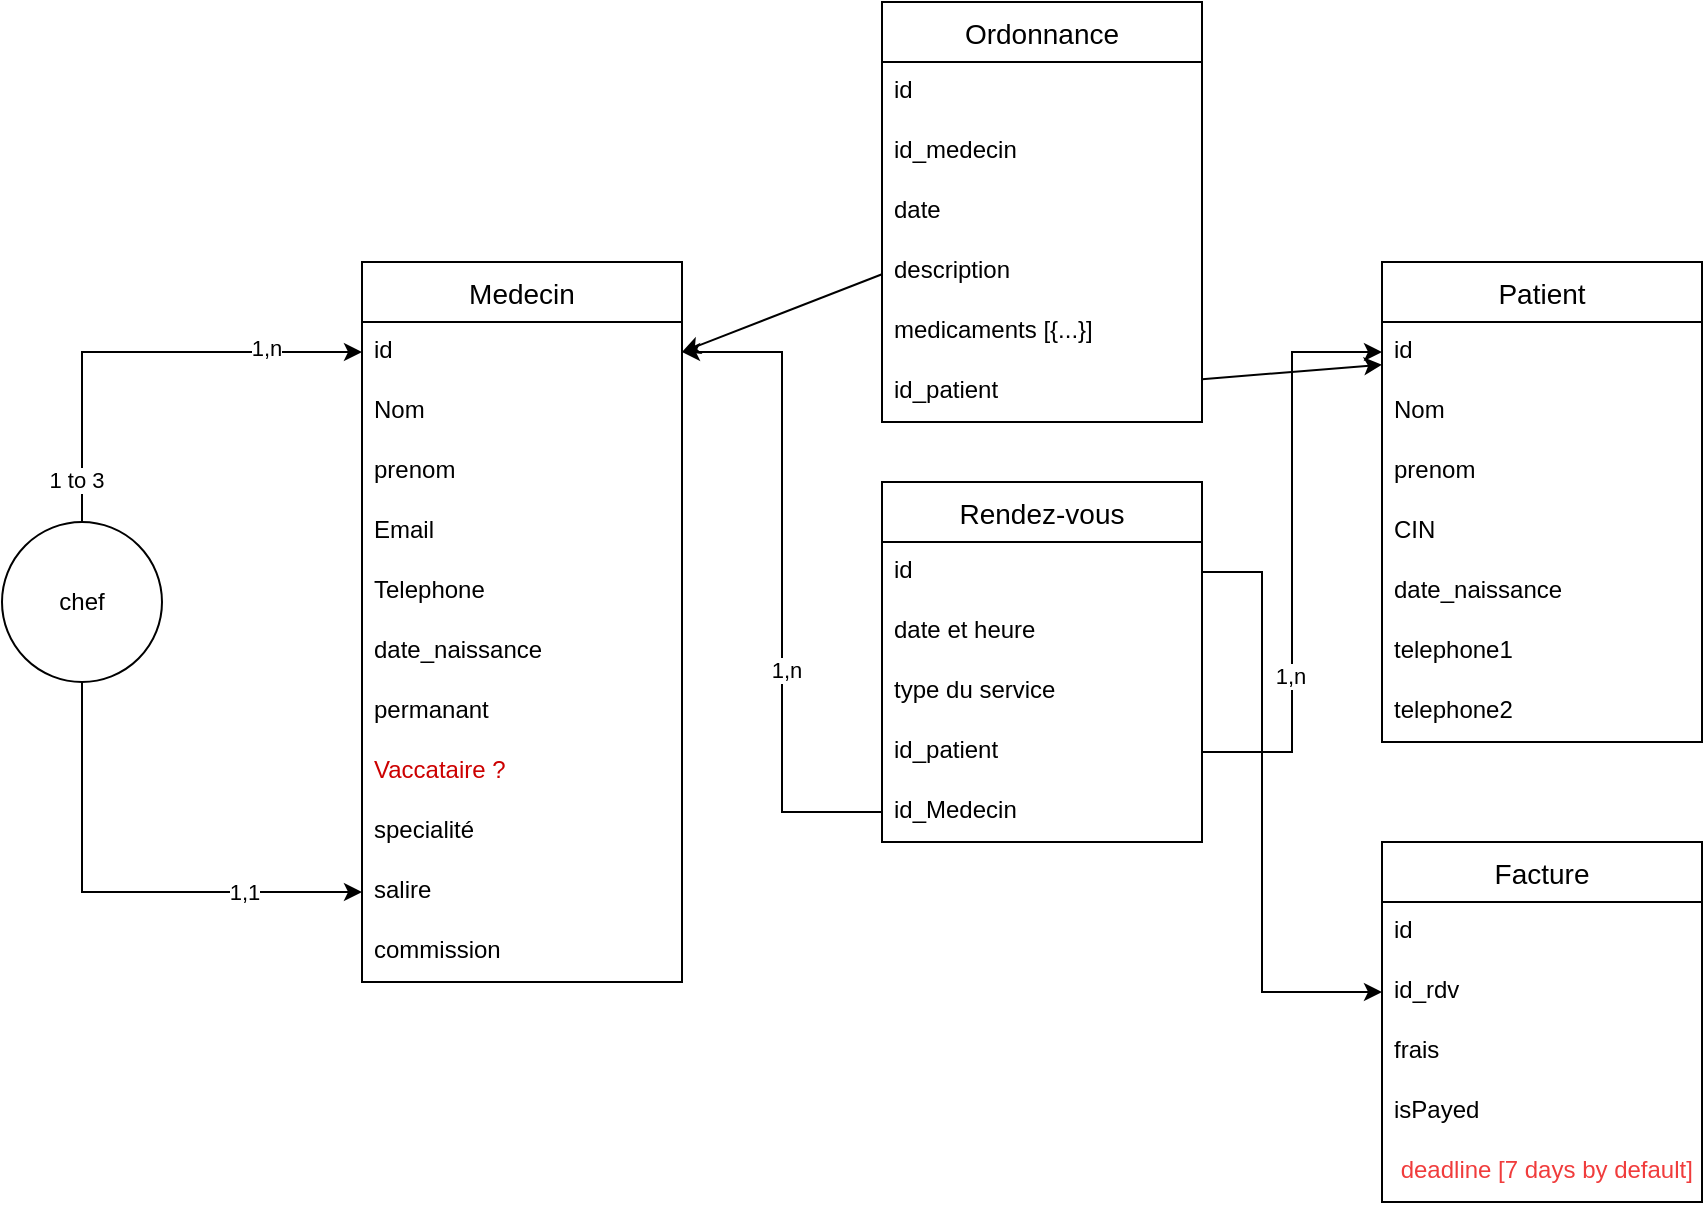 <mxfile>
    <diagram id="FAkyzKnRZ9UgZjgqg-Rs" name="Page-1">
        <mxGraphModel dx="1066" dy="1563" grid="1" gridSize="10" guides="1" tooltips="1" connect="1" arrows="1" fold="1" page="1" pageScale="1" pageWidth="1100" pageHeight="850" math="0" shadow="0">
            <root>
                <mxCell id="0"/>
                <mxCell id="1" parent="0"/>
                <mxCell id="SpiopaUgSZmg_3g3enQn-1" value="Medecin" style="swimlane;fontStyle=0;childLayout=stackLayout;horizontal=1;startSize=30;horizontalStack=0;resizeParent=1;resizeParentMax=0;resizeLast=0;collapsible=1;marginBottom=0;align=center;fontSize=14;" parent="1" vertex="1">
                    <mxGeometry x="290" y="90" width="160" height="360" as="geometry"/>
                </mxCell>
                <mxCell id="SpiopaUgSZmg_3g3enQn-2" value="id" style="text;strokeColor=none;fillColor=none;spacingLeft=4;spacingRight=4;overflow=hidden;rotatable=0;points=[[0,0.5],[1,0.5]];portConstraint=eastwest;fontSize=12;" parent="SpiopaUgSZmg_3g3enQn-1" vertex="1">
                    <mxGeometry y="30" width="160" height="30" as="geometry"/>
                </mxCell>
                <mxCell id="SpiopaUgSZmg_3g3enQn-3" value="Nom" style="text;strokeColor=none;fillColor=none;spacingLeft=4;spacingRight=4;overflow=hidden;rotatable=0;points=[[0,0.5],[1,0.5]];portConstraint=eastwest;fontSize=12;" parent="SpiopaUgSZmg_3g3enQn-1" vertex="1">
                    <mxGeometry y="60" width="160" height="30" as="geometry"/>
                </mxCell>
                <mxCell id="SpiopaUgSZmg_3g3enQn-5" value="prenom" style="text;strokeColor=none;fillColor=none;spacingLeft=4;spacingRight=4;overflow=hidden;rotatable=0;points=[[0,0.5],[1,0.5]];portConstraint=eastwest;fontSize=12;" parent="SpiopaUgSZmg_3g3enQn-1" vertex="1">
                    <mxGeometry y="90" width="160" height="30" as="geometry"/>
                </mxCell>
                <mxCell id="SpiopaUgSZmg_3g3enQn-6" value="Email" style="text;strokeColor=none;fillColor=none;spacingLeft=4;spacingRight=4;overflow=hidden;rotatable=0;points=[[0,0.5],[1,0.5]];portConstraint=eastwest;fontSize=12;" parent="SpiopaUgSZmg_3g3enQn-1" vertex="1">
                    <mxGeometry y="120" width="160" height="30" as="geometry"/>
                </mxCell>
                <mxCell id="SpiopaUgSZmg_3g3enQn-7" value="Telephone" style="text;strokeColor=none;fillColor=none;spacingLeft=4;spacingRight=4;overflow=hidden;rotatable=0;points=[[0,0.5],[1,0.5]];portConstraint=eastwest;fontSize=12;" parent="SpiopaUgSZmg_3g3enQn-1" vertex="1">
                    <mxGeometry y="150" width="160" height="30" as="geometry"/>
                </mxCell>
                <mxCell id="SpiopaUgSZmg_3g3enQn-8" value="date_naissance" style="text;strokeColor=none;fillColor=none;spacingLeft=4;spacingRight=4;overflow=hidden;rotatable=0;points=[[0,0.5],[1,0.5]];portConstraint=eastwest;fontSize=12;" parent="SpiopaUgSZmg_3g3enQn-1" vertex="1">
                    <mxGeometry y="180" width="160" height="30" as="geometry"/>
                </mxCell>
                <mxCell id="SpiopaUgSZmg_3g3enQn-11" value="permanant" style="text;strokeColor=none;fillColor=none;spacingLeft=4;spacingRight=4;overflow=hidden;rotatable=0;points=[[0,0.5],[1,0.5]];portConstraint=eastwest;fontSize=12;" parent="SpiopaUgSZmg_3g3enQn-1" vertex="1">
                    <mxGeometry y="210" width="160" height="30" as="geometry"/>
                </mxCell>
                <mxCell id="SpiopaUgSZmg_3g3enQn-12" value="Vaccataire ?" style="text;strokeColor=none;fillColor=none;spacingLeft=4;spacingRight=4;overflow=hidden;rotatable=0;points=[[0,0.5],[1,0.5]];portConstraint=eastwest;fontSize=12;fontColor=#CC0000;" parent="SpiopaUgSZmg_3g3enQn-1" vertex="1">
                    <mxGeometry y="240" width="160" height="30" as="geometry"/>
                </mxCell>
                <mxCell id="SpiopaUgSZmg_3g3enQn-13" value="specialité" style="text;strokeColor=none;fillColor=none;spacingLeft=4;spacingRight=4;overflow=hidden;rotatable=0;points=[[0,0.5],[1,0.5]];portConstraint=eastwest;fontSize=12;" parent="SpiopaUgSZmg_3g3enQn-1" vertex="1">
                    <mxGeometry y="270" width="160" height="30" as="geometry"/>
                </mxCell>
                <mxCell id="SpiopaUgSZmg_3g3enQn-14" value="salire" style="text;strokeColor=none;fillColor=none;spacingLeft=4;spacingRight=4;overflow=hidden;rotatable=0;points=[[0,0.5],[1,0.5]];portConstraint=eastwest;fontSize=12;" parent="SpiopaUgSZmg_3g3enQn-1" vertex="1">
                    <mxGeometry y="300" width="160" height="30" as="geometry"/>
                </mxCell>
                <mxCell id="SpiopaUgSZmg_3g3enQn-4" value="commission" style="text;strokeColor=none;fillColor=none;spacingLeft=4;spacingRight=4;overflow=hidden;rotatable=0;points=[[0,0.5],[1,0.5]];portConstraint=eastwest;fontSize=12;" parent="SpiopaUgSZmg_3g3enQn-1" vertex="1">
                    <mxGeometry y="330" width="160" height="30" as="geometry"/>
                </mxCell>
                <mxCell id="SpiopaUgSZmg_3g3enQn-15" value="Patient" style="swimlane;fontStyle=0;childLayout=stackLayout;horizontal=1;startSize=30;horizontalStack=0;resizeParent=1;resizeParentMax=0;resizeLast=0;collapsible=1;marginBottom=0;align=center;fontSize=14;" parent="1" vertex="1">
                    <mxGeometry x="800" y="90" width="160" height="240" as="geometry"/>
                </mxCell>
                <mxCell id="SpiopaUgSZmg_3g3enQn-16" value="id" style="text;strokeColor=none;fillColor=none;spacingLeft=4;spacingRight=4;overflow=hidden;rotatable=0;points=[[0,0.5],[1,0.5]];portConstraint=eastwest;fontSize=12;" parent="SpiopaUgSZmg_3g3enQn-15" vertex="1">
                    <mxGeometry y="30" width="160" height="30" as="geometry"/>
                </mxCell>
                <mxCell id="SpiopaUgSZmg_3g3enQn-17" value="Nom" style="text;strokeColor=none;fillColor=none;spacingLeft=4;spacingRight=4;overflow=hidden;rotatable=0;points=[[0,0.5],[1,0.5]];portConstraint=eastwest;fontSize=12;" parent="SpiopaUgSZmg_3g3enQn-15" vertex="1">
                    <mxGeometry y="60" width="160" height="30" as="geometry"/>
                </mxCell>
                <mxCell id="SpiopaUgSZmg_3g3enQn-18" value="prenom" style="text;strokeColor=none;fillColor=none;spacingLeft=4;spacingRight=4;overflow=hidden;rotatable=0;points=[[0,0.5],[1,0.5]];portConstraint=eastwest;fontSize=12;" parent="SpiopaUgSZmg_3g3enQn-15" vertex="1">
                    <mxGeometry y="90" width="160" height="30" as="geometry"/>
                </mxCell>
                <mxCell id="SpiopaUgSZmg_3g3enQn-27" value="CIN" style="text;strokeColor=none;fillColor=none;spacingLeft=4;spacingRight=4;overflow=hidden;rotatable=0;points=[[0,0.5],[1,0.5]];portConstraint=eastwest;fontSize=12;" parent="SpiopaUgSZmg_3g3enQn-15" vertex="1">
                    <mxGeometry y="120" width="160" height="30" as="geometry"/>
                </mxCell>
                <mxCell id="SpiopaUgSZmg_3g3enQn-28" value="date_naissance" style="text;strokeColor=none;fillColor=none;spacingLeft=4;spacingRight=4;overflow=hidden;rotatable=0;points=[[0,0.5],[1,0.5]];portConstraint=eastwest;fontSize=12;" parent="SpiopaUgSZmg_3g3enQn-15" vertex="1">
                    <mxGeometry y="150" width="160" height="30" as="geometry"/>
                </mxCell>
                <mxCell id="SpiopaUgSZmg_3g3enQn-29" value="telephone1" style="text;strokeColor=none;fillColor=none;spacingLeft=4;spacingRight=4;overflow=hidden;rotatable=0;points=[[0,0.5],[1,0.5]];portConstraint=eastwest;fontSize=12;" parent="SpiopaUgSZmg_3g3enQn-15" vertex="1">
                    <mxGeometry y="180" width="160" height="30" as="geometry"/>
                </mxCell>
                <mxCell id="SpiopaUgSZmg_3g3enQn-19" value="telephone2&#10;" style="text;strokeColor=none;fillColor=none;spacingLeft=4;spacingRight=4;overflow=hidden;rotatable=0;points=[[0,0.5],[1,0.5]];portConstraint=eastwest;fontSize=12;" parent="SpiopaUgSZmg_3g3enQn-15" vertex="1">
                    <mxGeometry y="210" width="160" height="30" as="geometry"/>
                </mxCell>
                <mxCell id="SpiopaUgSZmg_3g3enQn-30" value="Facture" style="swimlane;fontStyle=0;childLayout=stackLayout;horizontal=1;startSize=30;horizontalStack=0;resizeParent=1;resizeParentMax=0;resizeLast=0;collapsible=1;marginBottom=0;align=center;fontSize=14;" parent="1" vertex="1">
                    <mxGeometry x="800" y="380" width="160" height="180" as="geometry"/>
                </mxCell>
                <mxCell id="SpiopaUgSZmg_3g3enQn-31" value="id" style="text;strokeColor=none;fillColor=none;spacingLeft=4;spacingRight=4;overflow=hidden;rotatable=0;points=[[0,0.5],[1,0.5]];portConstraint=eastwest;fontSize=12;" parent="SpiopaUgSZmg_3g3enQn-30" vertex="1">
                    <mxGeometry y="30" width="160" height="30" as="geometry"/>
                </mxCell>
                <mxCell id="cY3dwMTK_s5uzF9rzI-u-18" value="id_rdv" style="text;strokeColor=none;fillColor=none;spacingLeft=4;spacingRight=4;overflow=hidden;rotatable=0;points=[[0,0.5],[1,0.5]];portConstraint=eastwest;fontSize=12;" parent="SpiopaUgSZmg_3g3enQn-30" vertex="1">
                    <mxGeometry y="60" width="160" height="30" as="geometry"/>
                </mxCell>
                <mxCell id="cY3dwMTK_s5uzF9rzI-u-12" value="frais" style="text;strokeColor=none;fillColor=none;spacingLeft=4;spacingRight=4;overflow=hidden;rotatable=0;points=[[0,0.5],[1,0.5]];portConstraint=eastwest;fontSize=12;" parent="SpiopaUgSZmg_3g3enQn-30" vertex="1">
                    <mxGeometry y="90" width="160" height="30" as="geometry"/>
                </mxCell>
                <mxCell id="cY3dwMTK_s5uzF9rzI-u-13" value="isPayed " style="text;strokeColor=none;fillColor=none;spacingLeft=4;spacingRight=4;overflow=hidden;rotatable=0;points=[[0,0.5],[1,0.5]];portConstraint=eastwest;fontSize=12;" parent="SpiopaUgSZmg_3g3enQn-30" vertex="1">
                    <mxGeometry y="120" width="160" height="30" as="geometry"/>
                </mxCell>
                <mxCell id="SpiopaUgSZmg_3g3enQn-40" value=" deadline [7 days by default]" style="text;strokeColor=none;fillColor=none;spacingLeft=4;spacingRight=4;overflow=hidden;rotatable=0;points=[[0,0.5],[1,0.5]];portConstraint=eastwest;fontSize=12;fontColor=#F03C3C;" parent="SpiopaUgSZmg_3g3enQn-30" vertex="1">
                    <mxGeometry y="150" width="160" height="30" as="geometry"/>
                </mxCell>
                <mxCell id="SpiopaUgSZmg_3g3enQn-44" value="Rendez-vous" style="swimlane;fontStyle=0;childLayout=stackLayout;horizontal=1;startSize=30;horizontalStack=0;resizeParent=1;resizeParentMax=0;resizeLast=0;collapsible=1;marginBottom=0;align=center;fontSize=14;" parent="1" vertex="1">
                    <mxGeometry x="550" y="200" width="160" height="180" as="geometry"/>
                </mxCell>
                <mxCell id="SpiopaUgSZmg_3g3enQn-45" value="id" style="text;strokeColor=none;fillColor=none;spacingLeft=4;spacingRight=4;overflow=hidden;rotatable=0;points=[[0,0.5],[1,0.5]];portConstraint=eastwest;fontSize=12;" parent="SpiopaUgSZmg_3g3enQn-44" vertex="1">
                    <mxGeometry y="30" width="160" height="30" as="geometry"/>
                </mxCell>
                <mxCell id="SpiopaUgSZmg_3g3enQn-46" value="date et heure" style="text;strokeColor=none;fillColor=none;spacingLeft=4;spacingRight=4;overflow=hidden;rotatable=0;points=[[0,0.5],[1,0.5]];portConstraint=eastwest;fontSize=12;" parent="SpiopaUgSZmg_3g3enQn-44" vertex="1">
                    <mxGeometry y="60" width="160" height="30" as="geometry"/>
                </mxCell>
                <mxCell id="cY3dwMTK_s5uzF9rzI-u-25" value="type du service" style="text;strokeColor=none;fillColor=none;spacingLeft=4;spacingRight=4;overflow=hidden;rotatable=0;points=[[0,0.5],[1,0.5]];portConstraint=eastwest;fontSize=12;" parent="SpiopaUgSZmg_3g3enQn-44" vertex="1">
                    <mxGeometry y="90" width="160" height="30" as="geometry"/>
                </mxCell>
                <mxCell id="SpiopaUgSZmg_3g3enQn-47" value="id_patient" style="text;strokeColor=none;fillColor=none;spacingLeft=4;spacingRight=4;overflow=hidden;rotatable=0;points=[[0,0.5],[1,0.5]];portConstraint=eastwest;fontSize=12;" parent="SpiopaUgSZmg_3g3enQn-44" vertex="1">
                    <mxGeometry y="120" width="160" height="30" as="geometry"/>
                </mxCell>
                <mxCell id="SpiopaUgSZmg_3g3enQn-48" value="id_Medecin" style="text;strokeColor=none;fillColor=none;spacingLeft=4;spacingRight=4;overflow=hidden;rotatable=0;points=[[0,0.5],[1,0.5]];portConstraint=eastwest;fontSize=12;" parent="SpiopaUgSZmg_3g3enQn-44" vertex="1">
                    <mxGeometry y="150" width="160" height="30" as="geometry"/>
                </mxCell>
                <mxCell id="SpiopaUgSZmg_3g3enQn-50" style="edgeStyle=orthogonalEdgeStyle;rounded=0;orthogonalLoop=1;jettySize=auto;html=1;entryX=1;entryY=0.5;entryDx=0;entryDy=0;" parent="1" source="SpiopaUgSZmg_3g3enQn-48" target="SpiopaUgSZmg_3g3enQn-2" edge="1">
                    <mxGeometry relative="1" as="geometry"/>
                </mxCell>
                <mxCell id="SpiopaUgSZmg_3g3enQn-60" value="1,n" style="edgeLabel;html=1;align=center;verticalAlign=middle;resizable=0;points=[];" parent="SpiopaUgSZmg_3g3enQn-50" vertex="1" connectable="0">
                    <mxGeometry x="-0.267" y="-2" relative="1" as="geometry">
                        <mxPoint as="offset"/>
                    </mxGeometry>
                </mxCell>
                <mxCell id="SpiopaUgSZmg_3g3enQn-52" style="edgeStyle=orthogonalEdgeStyle;rounded=0;orthogonalLoop=1;jettySize=auto;html=1;entryX=0;entryY=0.5;entryDx=0;entryDy=0;" parent="1" source="SpiopaUgSZmg_3g3enQn-47" target="SpiopaUgSZmg_3g3enQn-16" edge="1">
                    <mxGeometry relative="1" as="geometry"/>
                </mxCell>
                <mxCell id="SpiopaUgSZmg_3g3enQn-61" value="1,n" style="edgeLabel;html=1;align=center;verticalAlign=middle;resizable=0;points=[];" parent="SpiopaUgSZmg_3g3enQn-52" vertex="1" connectable="0">
                    <mxGeometry x="-0.423" y="1" relative="1" as="geometry">
                        <mxPoint as="offset"/>
                    </mxGeometry>
                </mxCell>
                <mxCell id="SpiopaUgSZmg_3g3enQn-55" style="edgeStyle=orthogonalEdgeStyle;rounded=0;orthogonalLoop=1;jettySize=auto;html=1;" parent="1" source="SpiopaUgSZmg_3g3enQn-54" target="SpiopaUgSZmg_3g3enQn-14" edge="1">
                    <mxGeometry relative="1" as="geometry"/>
                </mxCell>
                <mxCell id="SpiopaUgSZmg_3g3enQn-58" value="1,1" style="edgeLabel;html=1;align=center;verticalAlign=middle;resizable=0;points=[];" parent="SpiopaUgSZmg_3g3enQn-55" vertex="1" connectable="0">
                    <mxGeometry x="0.518" y="-4" relative="1" as="geometry">
                        <mxPoint y="-4" as="offset"/>
                    </mxGeometry>
                </mxCell>
                <mxCell id="SpiopaUgSZmg_3g3enQn-56" style="edgeStyle=orthogonalEdgeStyle;rounded=0;orthogonalLoop=1;jettySize=auto;html=1;" parent="1" source="SpiopaUgSZmg_3g3enQn-54" target="SpiopaUgSZmg_3g3enQn-2" edge="1">
                    <mxGeometry relative="1" as="geometry"/>
                </mxCell>
                <mxCell id="SpiopaUgSZmg_3g3enQn-59" value="1,n" style="edgeLabel;html=1;align=center;verticalAlign=middle;resizable=0;points=[];" parent="SpiopaUgSZmg_3g3enQn-56" vertex="1" connectable="0">
                    <mxGeometry x="0.573" y="2" relative="1" as="geometry">
                        <mxPoint as="offset"/>
                    </mxGeometry>
                </mxCell>
                <mxCell id="cY3dwMTK_s5uzF9rzI-u-14" value="1 to 3" style="edgeLabel;html=1;align=center;verticalAlign=middle;resizable=0;points=[];" parent="SpiopaUgSZmg_3g3enQn-56" vertex="1" connectable="0">
                    <mxGeometry x="-0.813" y="3" relative="1" as="geometry">
                        <mxPoint as="offset"/>
                    </mxGeometry>
                </mxCell>
                <mxCell id="SpiopaUgSZmg_3g3enQn-54" value="chef" style="ellipse;whiteSpace=wrap;html=1;aspect=fixed;" parent="1" vertex="1">
                    <mxGeometry x="110" y="220" width="80" height="80" as="geometry"/>
                </mxCell>
                <mxCell id="cY3dwMTK_s5uzF9rzI-u-19" style="edgeStyle=orthogonalEdgeStyle;rounded=0;orthogonalLoop=1;jettySize=auto;html=1;entryX=0;entryY=0.5;entryDx=0;entryDy=0;fontColor=#FFFFFF;" parent="1" source="SpiopaUgSZmg_3g3enQn-45" target="cY3dwMTK_s5uzF9rzI-u-18" edge="1">
                    <mxGeometry relative="1" as="geometry">
                        <Array as="points">
                            <mxPoint x="740" y="245"/>
                            <mxPoint x="740" y="455"/>
                        </Array>
                    </mxGeometry>
                </mxCell>
                <mxCell id="3" style="edgeStyle=none;html=1;entryX=1;entryY=0.5;entryDx=0;entryDy=0;rounded=0;" edge="1" parent="1" source="cY3dwMTK_s5uzF9rzI-u-26" target="SpiopaUgSZmg_3g3enQn-2">
                    <mxGeometry relative="1" as="geometry">
                        <mxPoint x="510.0" y="480" as="targetPoint"/>
                    </mxGeometry>
                </mxCell>
                <mxCell id="cY3dwMTK_s5uzF9rzI-u-26" value="Ordonnance" style="swimlane;fontStyle=0;childLayout=stackLayout;horizontal=1;startSize=30;horizontalStack=0;resizeParent=1;resizeParentMax=0;resizeLast=0;collapsible=1;marginBottom=0;align=center;fontSize=14;" parent="1" vertex="1">
                    <mxGeometry x="550" y="-40" width="160" height="210" as="geometry"/>
                </mxCell>
                <mxCell id="cY3dwMTK_s5uzF9rzI-u-27" value="id" style="text;strokeColor=none;fillColor=none;spacingLeft=4;spacingRight=4;overflow=hidden;rotatable=0;points=[[0,0.5],[1,0.5]];portConstraint=eastwest;fontSize=12;" parent="cY3dwMTK_s5uzF9rzI-u-26" vertex="1">
                    <mxGeometry y="30" width="160" height="30" as="geometry"/>
                </mxCell>
                <mxCell id="cY3dwMTK_s5uzF9rzI-u-28" value="id_medecin" style="text;strokeColor=none;fillColor=none;spacingLeft=4;spacingRight=4;overflow=hidden;rotatable=0;points=[[0,0.5],[1,0.5]];portConstraint=eastwest;fontSize=12;" parent="cY3dwMTK_s5uzF9rzI-u-26" vertex="1">
                    <mxGeometry y="60" width="160" height="30" as="geometry"/>
                </mxCell>
                <mxCell id="cY3dwMTK_s5uzF9rzI-u-32" value="date" style="text;strokeColor=none;fillColor=none;spacingLeft=4;spacingRight=4;overflow=hidden;rotatable=0;points=[[0,0.5],[1,0.5]];portConstraint=eastwest;fontSize=12;" parent="cY3dwMTK_s5uzF9rzI-u-26" vertex="1">
                    <mxGeometry y="90" width="160" height="30" as="geometry"/>
                </mxCell>
                <mxCell id="cY3dwMTK_s5uzF9rzI-u-38" value="description " style="text;strokeColor=none;fillColor=none;spacingLeft=4;spacingRight=4;overflow=hidden;rotatable=0;points=[[0,0.5],[1,0.5]];portConstraint=eastwest;fontSize=12;" parent="cY3dwMTK_s5uzF9rzI-u-26" vertex="1">
                    <mxGeometry y="120" width="160" height="30" as="geometry"/>
                </mxCell>
                <mxCell id="cY3dwMTK_s5uzF9rzI-u-29" value="medicaments [{...}]" style="text;strokeColor=none;fillColor=none;spacingLeft=4;spacingRight=4;overflow=hidden;rotatable=0;points=[[0,0.5],[1,0.5]];portConstraint=eastwest;fontSize=12;" parent="cY3dwMTK_s5uzF9rzI-u-26" vertex="1">
                    <mxGeometry y="150" width="160" height="30" as="geometry"/>
                </mxCell>
                <mxCell id="4" value="id_patient" style="text;strokeColor=none;fillColor=none;spacingLeft=4;spacingRight=4;overflow=hidden;rotatable=0;points=[[0,0.5],[1,0.5]];portConstraint=eastwest;fontSize=12;" vertex="1" parent="cY3dwMTK_s5uzF9rzI-u-26">
                    <mxGeometry y="180" width="160" height="30" as="geometry"/>
                </mxCell>
                <mxCell id="5" style="edgeStyle=none;rounded=0;html=1;" edge="1" parent="1" source="4" target="SpiopaUgSZmg_3g3enQn-16">
                    <mxGeometry relative="1" as="geometry"/>
                </mxCell>
            </root>
        </mxGraphModel>
    </diagram>
</mxfile>